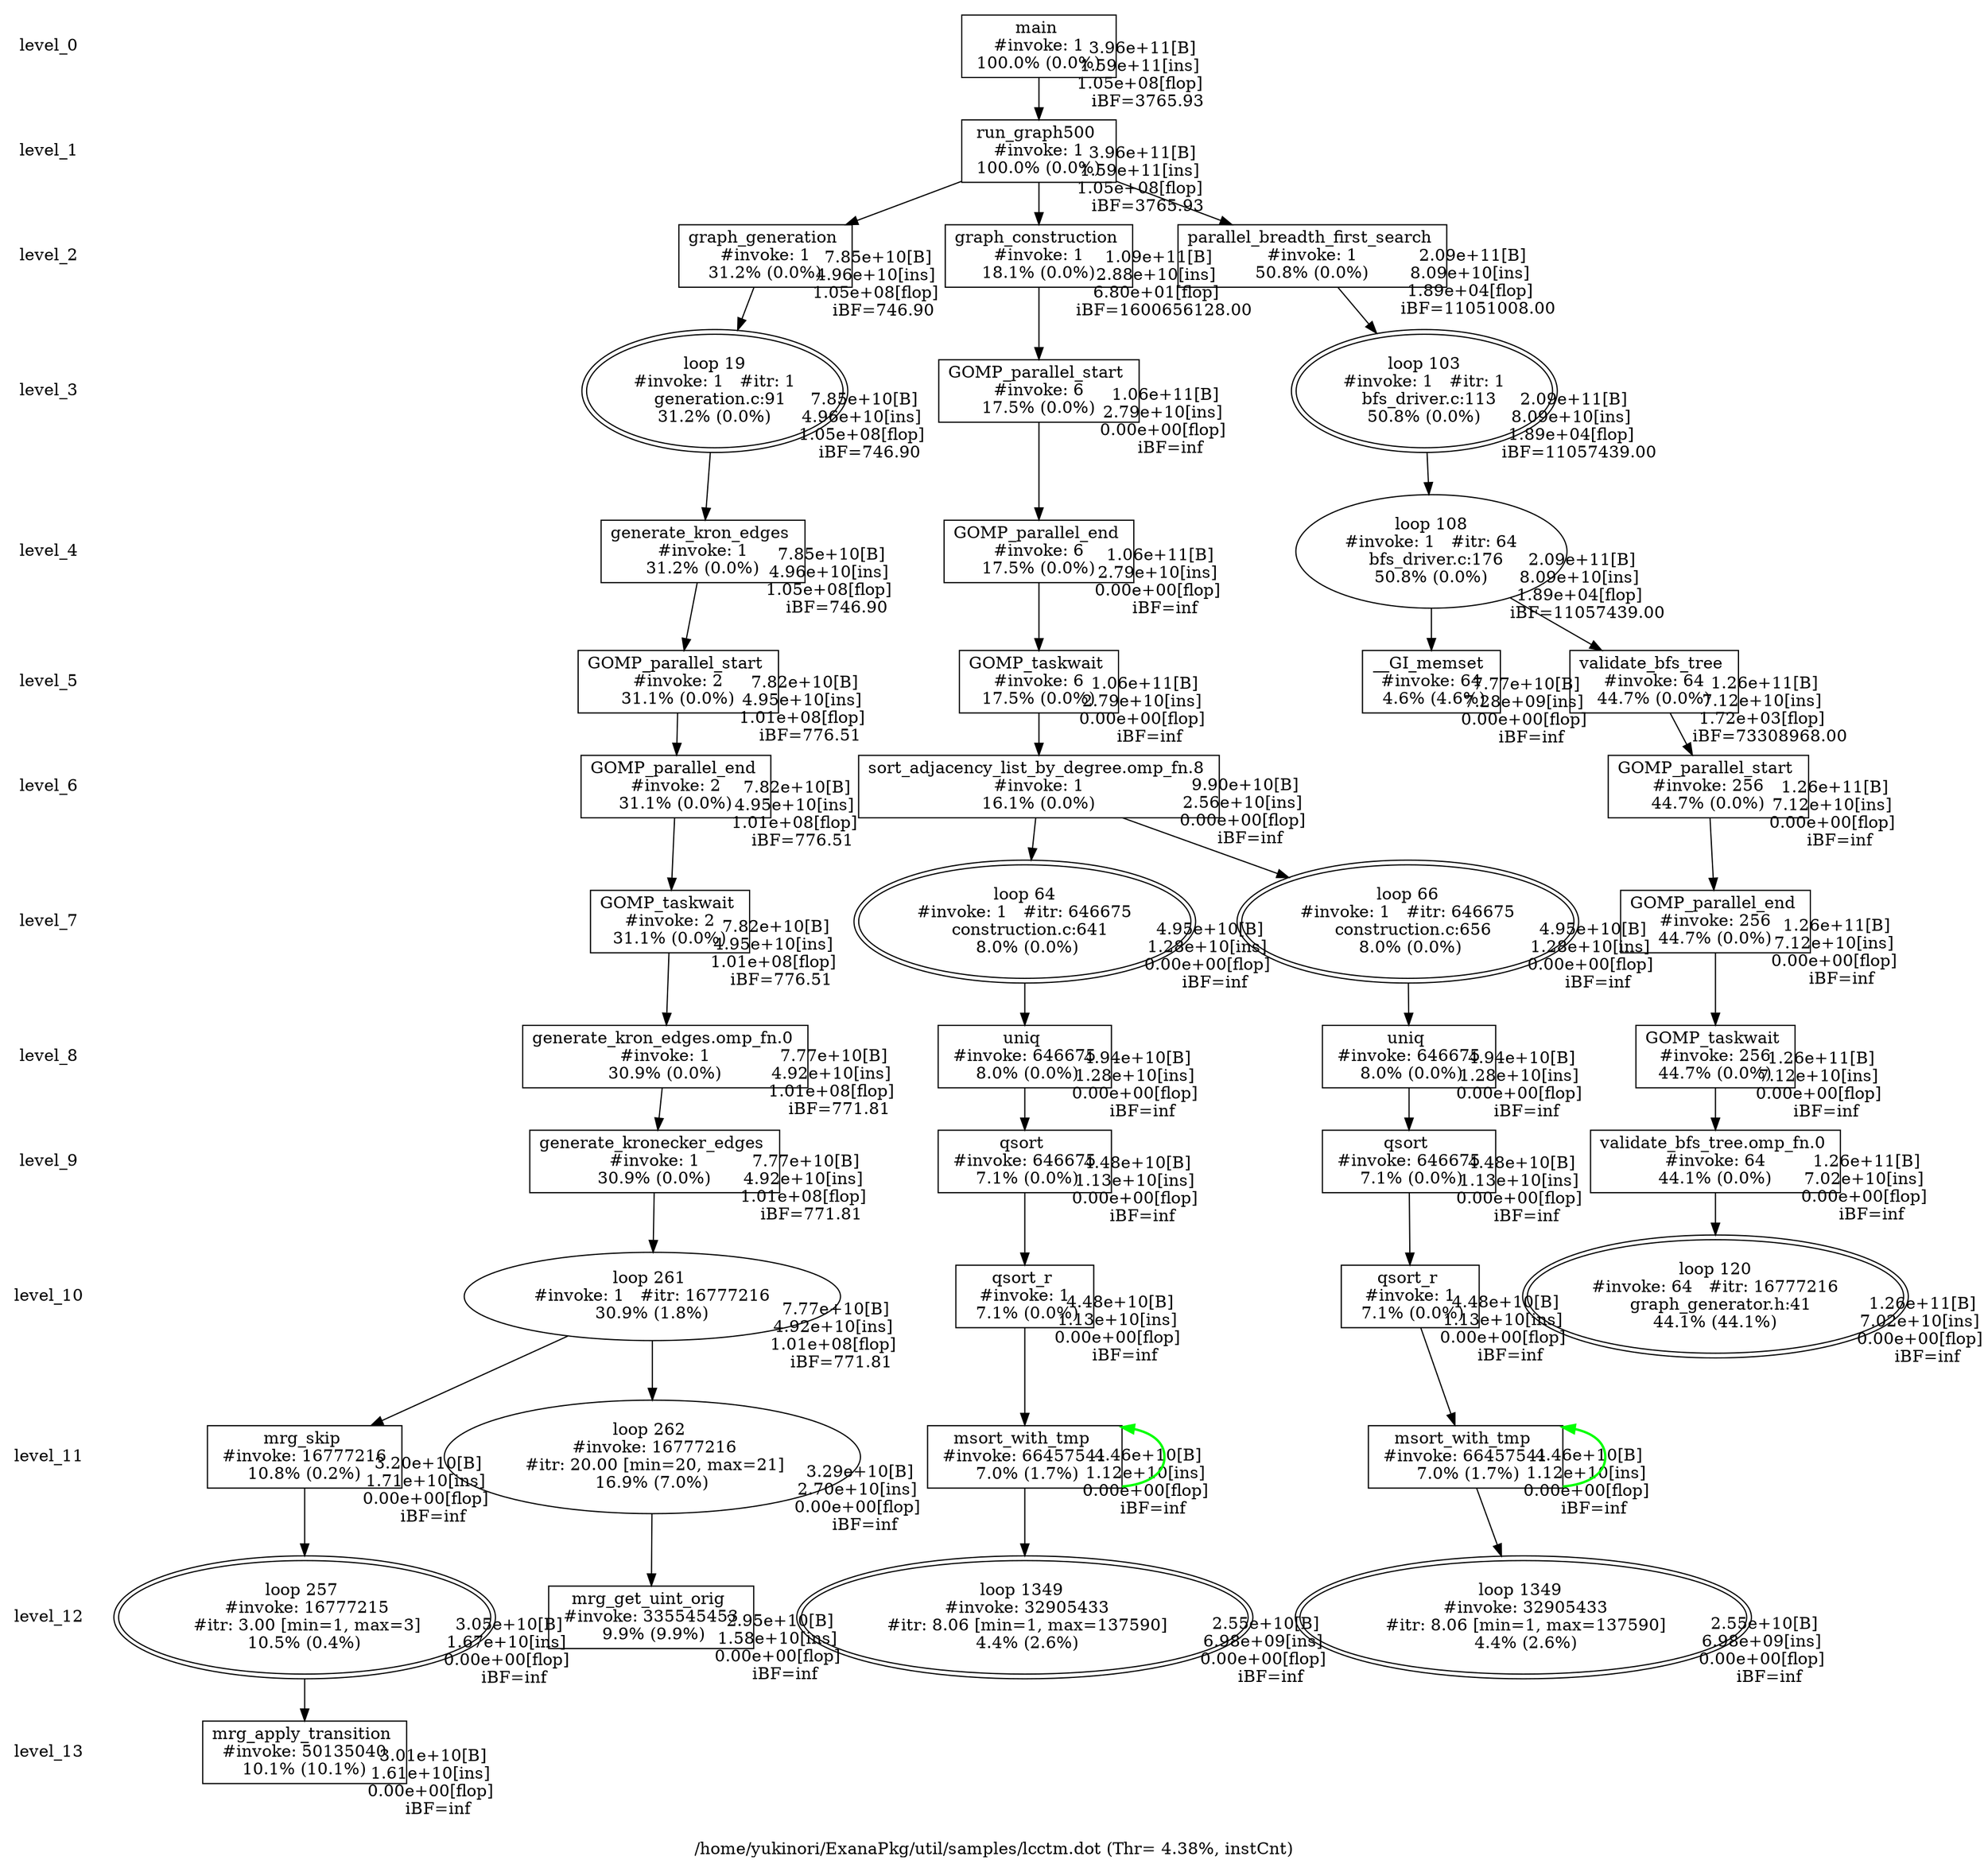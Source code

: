 /* topNodeID=0
 */
digraph G { 
 graph [outputMode=nodesfirst packMode="graph" splines=true size="1000,1000"]; 
label="/home/yukinori/ExanaPkg/util/samples/lcctm.dot (Thr= 4.38%, instCnt)"
level_0 [pos="0,0" shape=none];level_1 [pos="0,100" shape=none];level_2 [pos="0,200" shape=none];level_3 [pos="0,300" shape=none];level_4 [pos="0,400" shape=none];level_5 [pos="0,500" shape=none];level_6 [pos="0,600" shape=none];level_7 [pos="0,700" shape=none];level_8 [pos="0,800" shape=none];level_9 [pos="0,900" shape=none];level_10 [pos="0,1000" shape=none];level_11 [pos="0,1100" shape=none];level_12 [pos="0,1200" shape=none];level_13 [pos="0,1300" shape=none];level_0 -> level_1 -> level_2 -> level_3 -> level_4 -> level_5 -> level_6 -> level_7 -> level_8 -> level_9 -> level_10 -> level_11 -> level_12 -> level_13[color=transparent];
	 N0x7f8a8490e010 [shape=box, label="main \n #invoke: 1 \n 100.0% (0.0%) "] [URL="index.php?nodeID=0&filename=7.40.new.mem.lcctm.dat&checkedflags=-mem -ins -ibf -flop&summary_threshold_ratio=4.4&exefile="];
	 N0x7f8a8490e010 -> N0x7f8a8490e010 [ color=transparent, headlabel=" \n  \n 3.96e+11[B]\n1.59e+11[ins]\n1.05e+08[flop]\n   iBF=3765.93\n " ,labeldistance = 2];
	 N0x7f8a84911038 [shape=box, label="run_graph500 \n #invoke: 1 \n 100.0% (0.0%) "] [URL="index.php?nodeID=67&filename=7.40.new.mem.lcctm.dat&checkedflags=-mem -ins -ibf -flop&summary_threshold_ratio=4.4&exefile="];
	 N0x7f8a84911038 -> N0x7f8a84911038 [ color=transparent, headlabel=" \n  \n 3.96e+11[B]\n1.59e+11[ins]\n1.05e+08[flop]\n   iBF=3765.93\n " ,labeldistance = 2];
	 N0x7f8a8490e010 -> N0x7f8a84911038 ;
	 N0x7f8a84924548 [shape=box, label="graph_generation \n #invoke: 1 \n 31.2% (0.0%) "] [URL="index.php?nodeID=460&filename=7.40.new.mem.lcctm.dat&checkedflags=-mem -ins -ibf -flop&summary_threshold_ratio=4.4&exefile="];
	 N0x7f8a84924548 -> N0x7f8a84924548 [ color=transparent, headlabel=" \n  \n 7.85e+10[B]\n4.96e+10[ins]\n1.05e+08[flop]\n   iBF=746.90\n " ,labeldistance = 2];
	 N0x7f8a84911038 -> N0x7f8a84924548 ;
	 N0x7f8a849250c8 [peripheries = 2 label=<loop 19<br/>#invoke: 1   #itr: 1<br/>   generation.c:91 <br/> 31.2% (0.0%) >] [URL="index.php?nodeID=476&filename=7.40.new.mem.lcctm.dat&checkedflags=-mem -ins -ibf -flop&summary_threshold_ratio=4.4&exefile="];
	 N0x7f8a849250c8 -> N0x7f8a849250c8 [ color=transparent, headlabel=" \n  \n 7.85e+10[B]\n4.96e+10[ins]\n1.05e+08[flop]\n   iBF=746.90\n " ,labeldistance = 2];
	 N0x7f8a84924548 -> N0x7f8a849250c8 ;
	 N0x7f8a8492c480 [shape=box, label="generate_kron_edges \n #invoke: 1 \n 31.2% (0.0%) "] [URL="index.php?nodeID=637&filename=7.40.new.mem.lcctm.dat&checkedflags=-mem -ins -ibf -flop&summary_threshold_ratio=4.4&exefile="];
	 N0x7f8a8492c480 -> N0x7f8a8492c480 [ color=transparent, headlabel=" \n  \n 7.85e+10[B]\n4.96e+10[ins]\n1.05e+08[flop]\n   iBF=746.90\n " ,labeldistance = 2];
	 N0x7f8a849250c8 -> N0x7f8a8492c480 ;
	 N0x7f8a8492e9e0 [shape=box, label="GOMP_parallel_start \n #invoke: 2 \n 31.1% (0.0%) "] [URL="index.php?nodeID=689&filename=7.40.new.mem.lcctm.dat&checkedflags=-mem -ins -ibf -flop&summary_threshold_ratio=4.4&exefile="];
	 N0x7f8a8492e9e0 -> N0x7f8a8492e9e0 [ color=transparent, headlabel=" \n  \n 7.82e+10[B]\n4.95e+10[ins]\n1.01e+08[flop]\n   iBF=776.51\n " ,labeldistance = 2];
	 N0x7f8a8492c480 -> N0x7f8a8492e9e0 ;
	 N0x7f8a8492ea98 [shape=box, label="GOMP_parallel_end \n #invoke: 2 \n 31.1% (0.0%) "] [URL="index.php?nodeID=690&filename=7.40.new.mem.lcctm.dat&checkedflags=-mem -ins -ibf -flop&summary_threshold_ratio=4.4&exefile="];
	 N0x7f8a8492ea98 -> N0x7f8a8492ea98 [ color=transparent, headlabel=" \n  \n 7.82e+10[B]\n4.95e+10[ins]\n1.01e+08[flop]\n   iBF=776.51\n " ,labeldistance = 2];
	 N0x7f8a8492e9e0 -> N0x7f8a8492ea98 ;
	 N0x7f8a8492eb50 [shape=box, label="GOMP_taskwait \n #invoke: 2 \n 31.1% (0.0%) "] [URL="index.php?nodeID=691&filename=7.40.new.mem.lcctm.dat&checkedflags=-mem -ins -ibf -flop&summary_threshold_ratio=4.4&exefile="];
	 N0x7f8a8492eb50 -> N0x7f8a8492eb50 [ color=transparent, headlabel=" \n  \n 7.82e+10[B]\n4.95e+10[ins]\n1.01e+08[flop]\n   iBF=776.51\n " ,labeldistance = 2];
	 N0x7f8a8492ea98 -> N0x7f8a8492eb50 ;
	 N0x7f8a8492f110 [shape=box, label="generate_kron_edges.omp_fn.0 \n #invoke: 1 \n 30.9% (0.0%) "] [URL="index.php?nodeID=699&filename=7.40.new.mem.lcctm.dat&checkedflags=-mem -ins -ibf -flop&summary_threshold_ratio=4.4&exefile="];
	 N0x7f8a8492f110 -> N0x7f8a8492f110 [ color=transparent, headlabel=" \n  \n 7.77e+10[B]\n4.92e+10[ins]\n1.01e+08[flop]\n   iBF=771.81\n " ,labeldistance = 2];
	 N0x7f8a8492eb50 -> N0x7f8a8492f110 ;
	 N0x7f8a8492f788 [shape=box, label="generate_kronecker_edges \n #invoke: 1 \n 30.9% (0.0%) "] [URL="index.php?nodeID=708&filename=7.40.new.mem.lcctm.dat&checkedflags=-mem -ins -ibf -flop&summary_threshold_ratio=4.4&exefile="];
	 N0x7f8a8492f788 -> N0x7f8a8492f788 [ color=transparent, headlabel=" \n  \n 7.77e+10[B]\n4.92e+10[ins]\n1.01e+08[flop]\n   iBF=771.81\n " ,labeldistance = 2];
	 N0x7f8a8492f110 -> N0x7f8a8492f788 ;
	 N0x7f8a849300e0 [label="loop 261 \n #invoke: 1   #itr: 16777216 \n 30.9% (1.8%) "] [URL="index.php?nodeID=721&filename=7.40.new.mem.lcctm.dat&checkedflags=-mem -ins -ibf -flop&summary_threshold_ratio=4.4&exefile="];
	 N0x7f8a849300e0 -> N0x7f8a849300e0 [ color=transparent, headlabel=" \n  \n 7.77e+10[B]\n4.92e+10[ins]\n1.01e+08[flop]\n   iBF=771.81\n " ,labeldistance = 2];
	 N0x7f8a8492f788 -> N0x7f8a849300e0 ;
	 N0x7f8a84930198 [shape=box, label="mrg_skip \n #invoke: 16777216 \n 10.8% (0.2%) "] [URL="index.php?nodeID=722&filename=7.40.new.mem.lcctm.dat&checkedflags=-mem -ins -ibf -flop&summary_threshold_ratio=4.4&exefile="];
	 N0x7f8a84930198 -> N0x7f8a84930198 [ color=transparent, headlabel=" \n  \n 3.20e+10[B]\n1.71e+10[ins]\n0.00e+00[flop]\n   iBF=inf\n " ,labeldistance = 2];
	 N0x7f8a849300e0 -> N0x7f8a84930198 ;
	 N0x7f8a84930250 [peripheries = 2 label="loop 257 \n #invoke: 16777215\n  #itr: 3.00 [min=1, max=3] \n 10.5% (0.4%) "] [URL="index.php?nodeID=730&filename=7.40.new.mem.lcctm.dat&checkedflags=-mem -ins -ibf -flop&summary_threshold_ratio=4.4&exefile="];
	 N0x7f8a84930250 -> N0x7f8a84930250 [ color=transparent, headlabel=" \n  \n 3.05e+10[B]\n1.67e+10[ins]\n0.00e+00[flop]\n   iBF=inf\n " ,labeldistance = 2];
	 N0x7f8a84930198 -> N0x7f8a84930250 ;
	 N0x7f8a84930308 [shape=box, label="mrg_apply_transition \n #invoke: 50135040 \n 10.1% (10.1%) "] [URL="index.php?nodeID=731&filename=7.40.new.mem.lcctm.dat&checkedflags=-mem -ins -ibf -flop&summary_threshold_ratio=4.4&exefile="];
	 N0x7f8a84930308 -> N0x7f8a84930308 [ color=transparent, headlabel=" \n  \n 3.01e+10[B]\n1.61e+10[ins]\n0.00e+00[flop]\n   iBF=inf\n " ,labeldistance = 2];
	 N0x7f8a84930250 -> N0x7f8a84930308 ;
	 N0x7f8a849303c0 [label="loop 262 \n #invoke: 16777216\n  #itr: 20.00 [min=20, max=21] \n 16.9% (7.0%) "] [URL="index.php?nodeID=723&filename=7.40.new.mem.lcctm.dat&checkedflags=-mem -ins -ibf -flop&summary_threshold_ratio=4.4&exefile="];
	 N0x7f8a849303c0 -> N0x7f8a849303c0 [ color=transparent, headlabel=" \n  \n 3.29e+10[B]\n2.70e+10[ins]\n0.00e+00[flop]\n   iBF=inf\n " ,labeldistance = 2];
	 N0x7f8a849300e0 -> N0x7f8a849303c0 ;
	 N0x7f8a84930478 [shape=box, label="mrg_get_uint_orig \n #invoke: 335545453 \n  9.9% (9.9%) "] [URL="index.php?nodeID=724&filename=7.40.new.mem.lcctm.dat&checkedflags=-mem -ins -ibf -flop&summary_threshold_ratio=4.4&exefile="];
	 N0x7f8a84930478 -> N0x7f8a84930478 [ color=transparent, headlabel=" \n  \n 2.95e+10[B]\n1.58e+10[ins]\n0.00e+00[flop]\n   iBF=inf\n " ,labeldistance = 2];
	 N0x7f8a849303c0 -> N0x7f8a84930478 ;
	 N0x7f8a8493c5d0 [shape=box, label="graph_construction \n #invoke: 1 \n 18.1% (0.0%) "] [URL="index.php?nodeID=1032&filename=7.40.new.mem.lcctm.dat&checkedflags=-mem -ins -ibf -flop&summary_threshold_ratio=4.4&exefile="];
	 N0x7f8a8493c5d0 -> N0x7f8a8493c5d0 [ color=transparent, headlabel=" \n  \n 1.09e+11[B]\n2.88e+10[ins]\n6.80e+01[flop]\n   iBF=1600656128.00\n " ,labeldistance = 2];
	 N0x7f8a84911038 -> N0x7f8a8493c5d0 ;
	 N0x7f8a84951a80 [shape=box, label="GOMP_parallel_start \n #invoke: 6 \n 17.5% (0.0%) "] [URL="index.php?nodeID=1499&filename=7.40.new.mem.lcctm.dat&checkedflags=-mem -ins -ibf -flop&summary_threshold_ratio=4.4&exefile="];
	 N0x7f8a84951a80 -> N0x7f8a84951a80 [ color=transparent, headlabel=" \n  \n 1.06e+11[B]\n2.79e+10[ins]\n0.00e+00[flop]\n   iBF=inf\n " ,labeldistance = 2];
	 N0x7f8a8493c5d0 -> N0x7f8a84951a80 ;
	 N0x7f8a84951b38 [shape=box, label="GOMP_parallel_end \n #invoke: 6 \n 17.5% (0.0%) "] [URL="index.php?nodeID=1500&filename=7.40.new.mem.lcctm.dat&checkedflags=-mem -ins -ibf -flop&summary_threshold_ratio=4.4&exefile="];
	 N0x7f8a84951b38 -> N0x7f8a84951b38 [ color=transparent, headlabel=" \n  \n 1.06e+11[B]\n2.79e+10[ins]\n0.00e+00[flop]\n   iBF=inf\n " ,labeldistance = 2];
	 N0x7f8a84951a80 -> N0x7f8a84951b38 ;
	 N0x7f8a84951bf0 [shape=box, label="GOMP_taskwait \n #invoke: 6 \n 17.5% (0.0%) "] [URL="index.php?nodeID=1501&filename=7.40.new.mem.lcctm.dat&checkedflags=-mem -ins -ibf -flop&summary_threshold_ratio=4.4&exefile="];
	 N0x7f8a84951bf0 -> N0x7f8a84951bf0 [ color=transparent, headlabel=" \n  \n 1.06e+11[B]\n2.79e+10[ins]\n0.00e+00[flop]\n   iBF=inf\n " ,labeldistance = 2];
	 N0x7f8a84951b38 -> N0x7f8a84951bf0 ;
	 N0x7f8a84956038 [shape=box, label="sort_adjacency_list_by_degree.omp_fn.8 \n #invoke: 1 \n 16.1% (0.0%) "] [URL="index.php?nodeID=1694&filename=7.40.new.mem.lcctm.dat&checkedflags=-mem -ins -ibf -flop&summary_threshold_ratio=4.4&exefile="];
	 N0x7f8a84956038 -> N0x7f8a84956038 [ color=transparent, headlabel=" \n  \n 9.90e+10[B]\n2.56e+10[ins]\n0.00e+00[flop]\n   iBF=inf\n " ,labeldistance = 2];
	 N0x7f8a84951bf0 -> N0x7f8a84956038 ;
	 N0x7f8a849566b0 [peripheries = 2 label=<loop 64<br/>#invoke: 1   #itr: 646675<br/>   construction.c:641 <br/>  8.0% (0.0%) >] [URL="index.php?nodeID=1703&filename=7.40.new.mem.lcctm.dat&checkedflags=-mem -ins -ibf -flop&summary_threshold_ratio=4.4&exefile="];
	 N0x7f8a849566b0 -> N0x7f8a849566b0 [ color=transparent, headlabel=" \n  \n 4.95e+10[B]\n1.28e+10[ins]\n0.00e+00[flop]\n   iBF=inf\n " ,labeldistance = 2];
	 N0x7f8a84956038 -> N0x7f8a849566b0 ;
	 N0x7f8a84956768 [shape=box, label="uniq \n #invoke: 646675 \n  8.0% (0.0%) "] [URL="index.php?nodeID=1704&filename=7.40.new.mem.lcctm.dat&checkedflags=-mem -ins -ibf -flop&summary_threshold_ratio=4.4&exefile="];
	 N0x7f8a84956768 -> N0x7f8a84956768 [ color=transparent, headlabel=" \n  \n 4.94e+10[B]\n1.28e+10[ins]\n0.00e+00[flop]\n   iBF=inf\n " ,labeldistance = 2];
	 N0x7f8a849566b0 -> N0x7f8a84956768 ;
	 N0x7f8a849568d8 [shape=box, label="qsort \n #invoke: 646675 \n  7.1% (0.0%) "] [URL="index.php?nodeID=1706&filename=7.40.new.mem.lcctm.dat&checkedflags=-mem -ins -ibf -flop&summary_threshold_ratio=4.4&exefile="];
	 N0x7f8a849568d8 -> N0x7f8a849568d8 [ color=transparent, headlabel=" \n  \n 4.48e+10[B]\n1.13e+10[ins]\n0.00e+00[flop]\n   iBF=inf\n " ,labeldistance = 2];
	 N0x7f8a84956768 -> N0x7f8a849568d8 ;
	 N0x7f8a84956990 [shape=box, label="qsort_r \n #invoke: 1 \n  7.1% (0.0%) "] [URL="index.php?nodeID=1707&filename=7.40.new.mem.lcctm.dat&checkedflags=-mem -ins -ibf -flop&summary_threshold_ratio=4.4&exefile="];
	 N0x7f8a84956990 -> N0x7f8a84956990 [ color=transparent, headlabel=" \n  \n 4.48e+10[B]\n1.13e+10[ins]\n0.00e+00[flop]\n   iBF=inf\n " ,labeldistance = 2];
	 N0x7f8a849568d8 -> N0x7f8a84956990 ;
	 N0x7f8a84956a48 [shape=box, label="msort_with_tmp \n #invoke: 66457541 \n  7.0% (1.7%) "] [URL="index.php?nodeID=1708&filename=7.40.new.mem.lcctm.dat&checkedflags=-mem -ins -ibf -flop&summary_threshold_ratio=4.4&exefile="];
	 N0x7f8a84956a48 -> N0x7f8a84956a48 [ color=transparent, headlabel=" \n  \n 4.46e+10[B]\n1.12e+10[ins]\n0.00e+00[flop]\n   iBF=inf\n " ,labeldistance = 2];
	 N0x7f8a84956990 -> N0x7f8a84956a48 ;
	 N0x7f8a84956a48 -> N0x7f8a84956a48 [style=bold, dir=back, color=green] ;
	 N0x7f8a84956b00 [peripheries = 2 label="loop 1349 \n #invoke: 32905433\n  #itr: 8.06 [min=1, max=137590] \n  4.4% (2.6%) "] [URL="index.php?nodeID=1709&filename=7.40.new.mem.lcctm.dat&checkedflags=-mem -ins -ibf -flop&summary_threshold_ratio=4.4&exefile="];
	 N0x7f8a84956b00 -> N0x7f8a84956b00 [ color=transparent, headlabel=" \n  \n 2.55e+10[B]\n6.98e+09[ins]\n0.00e+00[flop]\n   iBF=inf\n " ,labeldistance = 2];
	 N0x7f8a84956a48 -> N0x7f8a84956b00 ;
	 N0x7f8a8495c368 [peripheries = 2 label=<loop 66<br/>#invoke: 1   #itr: 646675<br/>   construction.c:656 <br/>  8.0% (0.0%) >] [URL="index.php?nodeID=1832&filename=7.40.new.mem.lcctm.dat&checkedflags=-mem -ins -ibf -flop&summary_threshold_ratio=4.4&exefile="];
	 N0x7f8a8495c368 -> N0x7f8a8495c368 [ color=transparent, headlabel=" \n  \n 4.95e+10[B]\n1.28e+10[ins]\n0.00e+00[flop]\n   iBF=inf\n " ,labeldistance = 2];
	 N0x7f8a84956038 -> N0x7f8a8495c368 ;
	 N0x7f8a8495c420 [shape=box, label="uniq \n #invoke: 646675 \n  8.0% (0.0%) "] [URL="index.php?nodeID=1833&filename=7.40.new.mem.lcctm.dat&checkedflags=-mem -ins -ibf -flop&summary_threshold_ratio=4.4&exefile="];
	 N0x7f8a8495c420 -> N0x7f8a8495c420 [ color=transparent, headlabel=" \n  \n 4.94e+10[B]\n1.28e+10[ins]\n0.00e+00[flop]\n   iBF=inf\n " ,labeldistance = 2];
	 N0x7f8a8495c368 -> N0x7f8a8495c420 ;
	 N0x7f8a8495c590 [shape=box, label="qsort \n #invoke: 646675 \n  7.1% (0.0%) "] [URL="index.php?nodeID=1835&filename=7.40.new.mem.lcctm.dat&checkedflags=-mem -ins -ibf -flop&summary_threshold_ratio=4.4&exefile="];
	 N0x7f8a8495c590 -> N0x7f8a8495c590 [ color=transparent, headlabel=" \n  \n 4.48e+10[B]\n1.13e+10[ins]\n0.00e+00[flop]\n   iBF=inf\n " ,labeldistance = 2];
	 N0x7f8a8495c420 -> N0x7f8a8495c590 ;
	 N0x7f8a8495c648 [shape=box, label="qsort_r \n #invoke: 1 \n  7.1% (0.0%) "] [URL="index.php?nodeID=1836&filename=7.40.new.mem.lcctm.dat&checkedflags=-mem -ins -ibf -flop&summary_threshold_ratio=4.4&exefile="];
	 N0x7f8a8495c648 -> N0x7f8a8495c648 [ color=transparent, headlabel=" \n  \n 4.48e+10[B]\n1.13e+10[ins]\n0.00e+00[flop]\n   iBF=inf\n " ,labeldistance = 2];
	 N0x7f8a8495c590 -> N0x7f8a8495c648 ;
	 N0x7f8a8495c700 [shape=box, label="msort_with_tmp \n #invoke: 66457541 \n  7.0% (1.7%) "] [URL="index.php?nodeID=1837&filename=7.40.new.mem.lcctm.dat&checkedflags=-mem -ins -ibf -flop&summary_threshold_ratio=4.4&exefile="];
	 N0x7f8a8495c700 -> N0x7f8a8495c700 [ color=transparent, headlabel=" \n  \n 4.46e+10[B]\n1.12e+10[ins]\n0.00e+00[flop]\n   iBF=inf\n " ,labeldistance = 2];
	 N0x7f8a8495c648 -> N0x7f8a8495c700 ;
	 N0x7f8a8495c700 -> N0x7f8a8495c700 [style=bold, dir=back, color=green] ;
	 N0x7f8a8495c7b8 [peripheries = 2 label="loop 1349 \n #invoke: 32905433\n  #itr: 8.06 [min=1, max=137590] \n  4.4% (2.6%) "] [URL="index.php?nodeID=1838&filename=7.40.new.mem.lcctm.dat&checkedflags=-mem -ins -ibf -flop&summary_threshold_ratio=4.4&exefile="];
	 N0x7f8a8495c7b8 -> N0x7f8a8495c7b8 [ color=transparent, headlabel=" \n  \n 2.55e+10[B]\n6.98e+09[ins]\n0.00e+00[flop]\n   iBF=inf\n " ,labeldistance = 2];
	 N0x7f8a8495c700 -> N0x7f8a8495c7b8 ;
	 N0x7f8a849665d8 [shape=box, label="parallel_breadth_first_search \n #invoke: 1 \n 50.8% (0.0%) "] [URL="index.php?nodeID=1967&filename=7.40.new.mem.lcctm.dat&checkedflags=-mem -ins -ibf -flop&summary_threshold_ratio=4.4&exefile="];
	 N0x7f8a849665d8 -> N0x7f8a849665d8 [ color=transparent, headlabel=" \n  \n 2.09e+11[B]\n8.09e+10[ins]\n1.89e+04[flop]\n   iBF=11051008.00\n " ,labeldistance = 2];
	 N0x7f8a84911038 -> N0x7f8a849665d8 ;
	 N0x7f8a8496e960 [peripheries = 2 label=<loop 103<br/>#invoke: 1   #itr: 1<br/>   bfs_driver.c:113 <br/> 50.8% (0.0%) >] [URL="index.php?nodeID=2150&filename=7.40.new.mem.lcctm.dat&checkedflags=-mem -ins -ibf -flop&summary_threshold_ratio=4.4&exefile="];
	 N0x7f8a8496e960 -> N0x7f8a8496e960 [ color=transparent, headlabel=" \n  \n 2.09e+11[B]\n8.09e+10[ins]\n1.89e+04[flop]\n   iBF=11057439.00\n " ,labeldistance = 2];
	 N0x7f8a849665d8 -> N0x7f8a8496e960 ;
	 N0x7f8a8496efd8 [label=<loop 108<br/>#invoke: 1   #itr: 64<br/>   bfs_driver.c:176 <br/> 50.8% (0.0%) >] [URL="index.php?nodeID=2159&filename=7.40.new.mem.lcctm.dat&checkedflags=-mem -ins -ibf -flop&summary_threshold_ratio=4.4&exefile="];
	 N0x7f8a8496efd8 -> N0x7f8a8496efd8 [ color=transparent, headlabel=" \n  \n 2.09e+11[B]\n8.09e+10[ins]\n1.89e+04[flop]\n   iBF=11057439.00\n " ,labeldistance = 2];
	 N0x7f8a8496e960 -> N0x7f8a8496efd8 ;
	 N0x7f8a84973cc0 [shape=box, label="__GI_memset \n #invoke: 64 \n  4.6% (4.6%) "] [URL="index.php?nodeID=2221&filename=7.40.new.mem.lcctm.dat&checkedflags=-mem -ins -ibf -flop&summary_threshold_ratio=4.4&exefile="];
	 N0x7f8a84973cc0 -> N0x7f8a84973cc0 [ color=transparent, headlabel=" \n  \n 7.77e+10[B]\n7.28e+09[ins]\n0.00e+00[flop]\n   iBF=inf\n " ,labeldistance = 2];
	 N0x7f8a8496efd8 -> N0x7f8a84973cc0 ;
	 N0x7f8a84985680 [shape=box, label="validate_bfs_tree \n #invoke: 64 \n 44.7% (0.0%) "] [URL="index.php?nodeID=2595&filename=7.40.new.mem.lcctm.dat&checkedflags=-mem -ins -ibf -flop&summary_threshold_ratio=4.4&exefile="];
	 N0x7f8a84985680 -> N0x7f8a84985680 [ color=transparent, headlabel=" \n  \n 1.26e+11[B]\n7.12e+10[ins]\n1.72e+03[flop]\n   iBF=73308968.00\n " ,labeldistance = 2];
	 N0x7f8a8496efd8 -> N0x7f8a84985680 ;
	 N0x7f8a84988988 [shape=box, label="GOMP_parallel_start \n #invoke: 256 \n 44.7% (0.0%) "] [URL="index.php?nodeID=2621&filename=7.40.new.mem.lcctm.dat&checkedflags=-mem -ins -ibf -flop&summary_threshold_ratio=4.4&exefile="];
	 N0x7f8a84988988 -> N0x7f8a84988988 [ color=transparent, headlabel=" \n  \n 1.26e+11[B]\n7.12e+10[ins]\n0.00e+00[flop]\n   iBF=inf\n " ,labeldistance = 2];
	 N0x7f8a84985680 -> N0x7f8a84988988 ;
	 N0x7f8a84988a40 [shape=box, label="GOMP_parallel_end \n #invoke: 256 \n 44.7% (0.0%) "] [URL="index.php?nodeID=2622&filename=7.40.new.mem.lcctm.dat&checkedflags=-mem -ins -ibf -flop&summary_threshold_ratio=4.4&exefile="];
	 N0x7f8a84988a40 -> N0x7f8a84988a40 [ color=transparent, headlabel=" \n  \n 1.26e+11[B]\n7.12e+10[ins]\n0.00e+00[flop]\n   iBF=inf\n " ,labeldistance = 2];
	 N0x7f8a84988988 -> N0x7f8a84988a40 ;
	 N0x7f8a84988af8 [shape=box, label="GOMP_taskwait \n #invoke: 256 \n 44.7% (0.0%) "] [URL="index.php?nodeID=2623&filename=7.40.new.mem.lcctm.dat&checkedflags=-mem -ins -ibf -flop&summary_threshold_ratio=4.4&exefile="];
	 N0x7f8a84988af8 -> N0x7f8a84988af8 [ color=transparent, headlabel=" \n  \n 1.26e+11[B]\n7.12e+10[ins]\n0.00e+00[flop]\n   iBF=inf\n " ,labeldistance = 2];
	 N0x7f8a84988a40 -> N0x7f8a84988af8 ;
	 N0x7f8a84989cf0 [shape=box, label="validate_bfs_tree.omp_fn.0 \n #invoke: 64 \n 44.1% (0.0%) "] [URL="index.php?nodeID=2679&filename=7.40.new.mem.lcctm.dat&checkedflags=-mem -ins -ibf -flop&summary_threshold_ratio=4.4&exefile="];
	 N0x7f8a84989cf0 -> N0x7f8a84989cf0 [ color=transparent, headlabel=" \n  \n 1.26e+11[B]\n7.02e+10[ins]\n0.00e+00[flop]\n   iBF=inf\n " ,labeldistance = 2];
	 N0x7f8a84988af8 -> N0x7f8a84989cf0 ;
	 N0x7f8a8498a590 [peripheries = 2 label=<loop 120<br/>#invoke: 64   #itr: 16777216<br/>   graph_generator.h:41 <br/> 44.1% (44.1%) >] [URL="index.php?nodeID=2691&filename=7.40.new.mem.lcctm.dat&checkedflags=-mem -ins -ibf -flop&summary_threshold_ratio=4.4&exefile="];
	 N0x7f8a8498a590 -> N0x7f8a8498a590 [ color=transparent, headlabel=" \n  \n 1.26e+11[B]\n7.02e+10[ins]\n0.00e+00[flop]\n   iBF=inf\n " ,labeldistance = 2];
	 N0x7f8a84989cf0 -> N0x7f8a8498a590 ;
{rank = same; level_0; N0x7f8a8490e010; } 
{rank = same; level_1; N0x7f8a84911038; } 
{rank = same; level_2; N0x7f8a84924548; N0x7f8a849665d8; N0x7f8a8493c5d0; } 
{rank = same; level_3; N0x7f8a849250c8; N0x7f8a8496e960; N0x7f8a84951a80; } 
{rank = same; level_4; N0x7f8a8492c480; N0x7f8a8496efd8; N0x7f8a84951b38; } 
{rank = same; level_5; N0x7f8a8492e9e0; N0x7f8a84985680; N0x7f8a84973cc0; N0x7f8a84951bf0; } 
{rank = same; level_6; N0x7f8a8492ea98; N0x7f8a84988988; N0x7f8a84956038; } 
{rank = same; level_7; N0x7f8a8492eb50; N0x7f8a84988a40; N0x7f8a8495c368; N0x7f8a849566b0; } 
{rank = same; level_8; N0x7f8a8492f110; N0x7f8a84988af8; N0x7f8a8495c420; N0x7f8a84956768; } 
{rank = same; level_9; N0x7f8a8492f788; N0x7f8a84989cf0; N0x7f8a8495c590; N0x7f8a849568d8; } 
{rank = same; level_10; N0x7f8a849300e0; N0x7f8a8498a590; N0x7f8a8495c648; N0x7f8a84956990; } 
{rank = same; level_11; N0x7f8a84930198; N0x7f8a8495c700; N0x7f8a84956a48; N0x7f8a849303c0; } 
{rank = same; level_12; N0x7f8a84930250; N0x7f8a8495c7b8; N0x7f8a84956b00; N0x7f8a84930478; } 
{rank = same; level_13; N0x7f8a84930308; } 
} 
